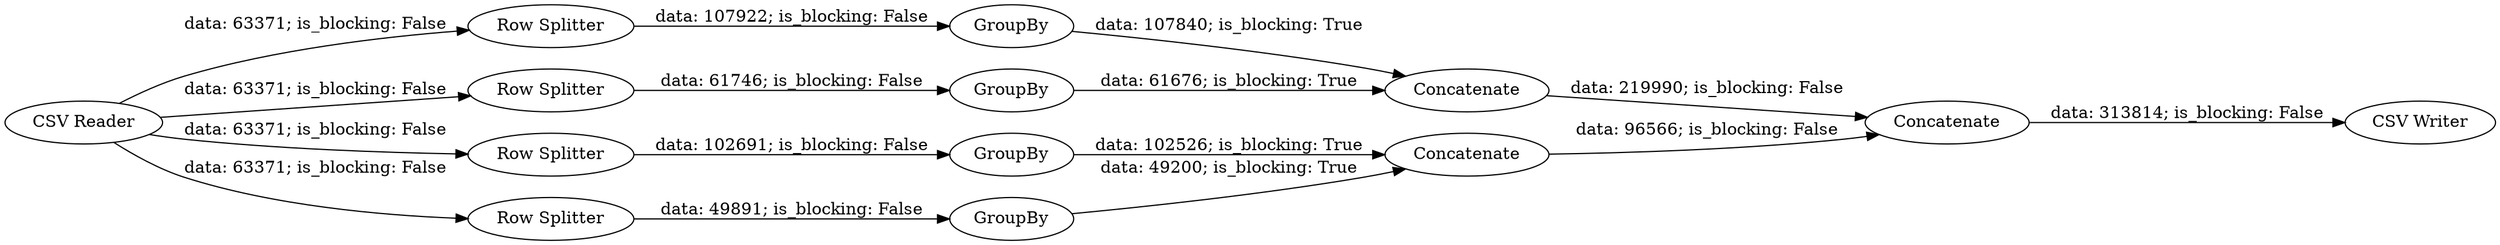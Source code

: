 digraph {
	"7556371158877386839_44" [label=GroupBy]
	"7556371158877386839_47" [label=Concatenate]
	"7556371158877386839_49" [label="CSV Writer"]
	"7556371158877386839_46" [label=Concatenate]
	"7556371158877386839_35" [label="CSV Reader"]
	"7556371158877386839_39" [label="Row Splitter"]
	"7556371158877386839_42" [label=GroupBy]
	"7556371158877386839_48" [label=Concatenate]
	"7556371158877386839_37" [label="Row Splitter"]
	"7556371158877386839_43" [label=GroupBy]
	"7556371158877386839_45" [label=GroupBy]
	"7556371158877386839_38" [label="Row Splitter"]
	"7556371158877386839_36" [label="Row Splitter"]
	"7556371158877386839_48" -> "7556371158877386839_49" [label="data: 313814; is_blocking: False"]
	"7556371158877386839_46" -> "7556371158877386839_48" [label="data: 96566; is_blocking: False"]
	"7556371158877386839_45" -> "7556371158877386839_47" [label="data: 107840; is_blocking: True"]
	"7556371158877386839_42" -> "7556371158877386839_46" [label="data: 102526; is_blocking: True"]
	"7556371158877386839_35" -> "7556371158877386839_39" [label="data: 63371; is_blocking: False"]
	"7556371158877386839_35" -> "7556371158877386839_37" [label="data: 63371; is_blocking: False"]
	"7556371158877386839_35" -> "7556371158877386839_36" [label="data: 63371; is_blocking: False"]
	"7556371158877386839_47" -> "7556371158877386839_48" [label="data: 219990; is_blocking: False"]
	"7556371158877386839_38" -> "7556371158877386839_44" [label="data: 61746; is_blocking: False"]
	"7556371158877386839_43" -> "7556371158877386839_46" [label="data: 49200; is_blocking: True"]
	"7556371158877386839_44" -> "7556371158877386839_47" [label="data: 61676; is_blocking: True"]
	"7556371158877386839_35" -> "7556371158877386839_38" [label="data: 63371; is_blocking: False"]
	"7556371158877386839_39" -> "7556371158877386839_45" [label="data: 107922; is_blocking: False"]
	"7556371158877386839_37" -> "7556371158877386839_43" [label="data: 49891; is_blocking: False"]
	"7556371158877386839_36" -> "7556371158877386839_42" [label="data: 102691; is_blocking: False"]
	rankdir=LR
}

